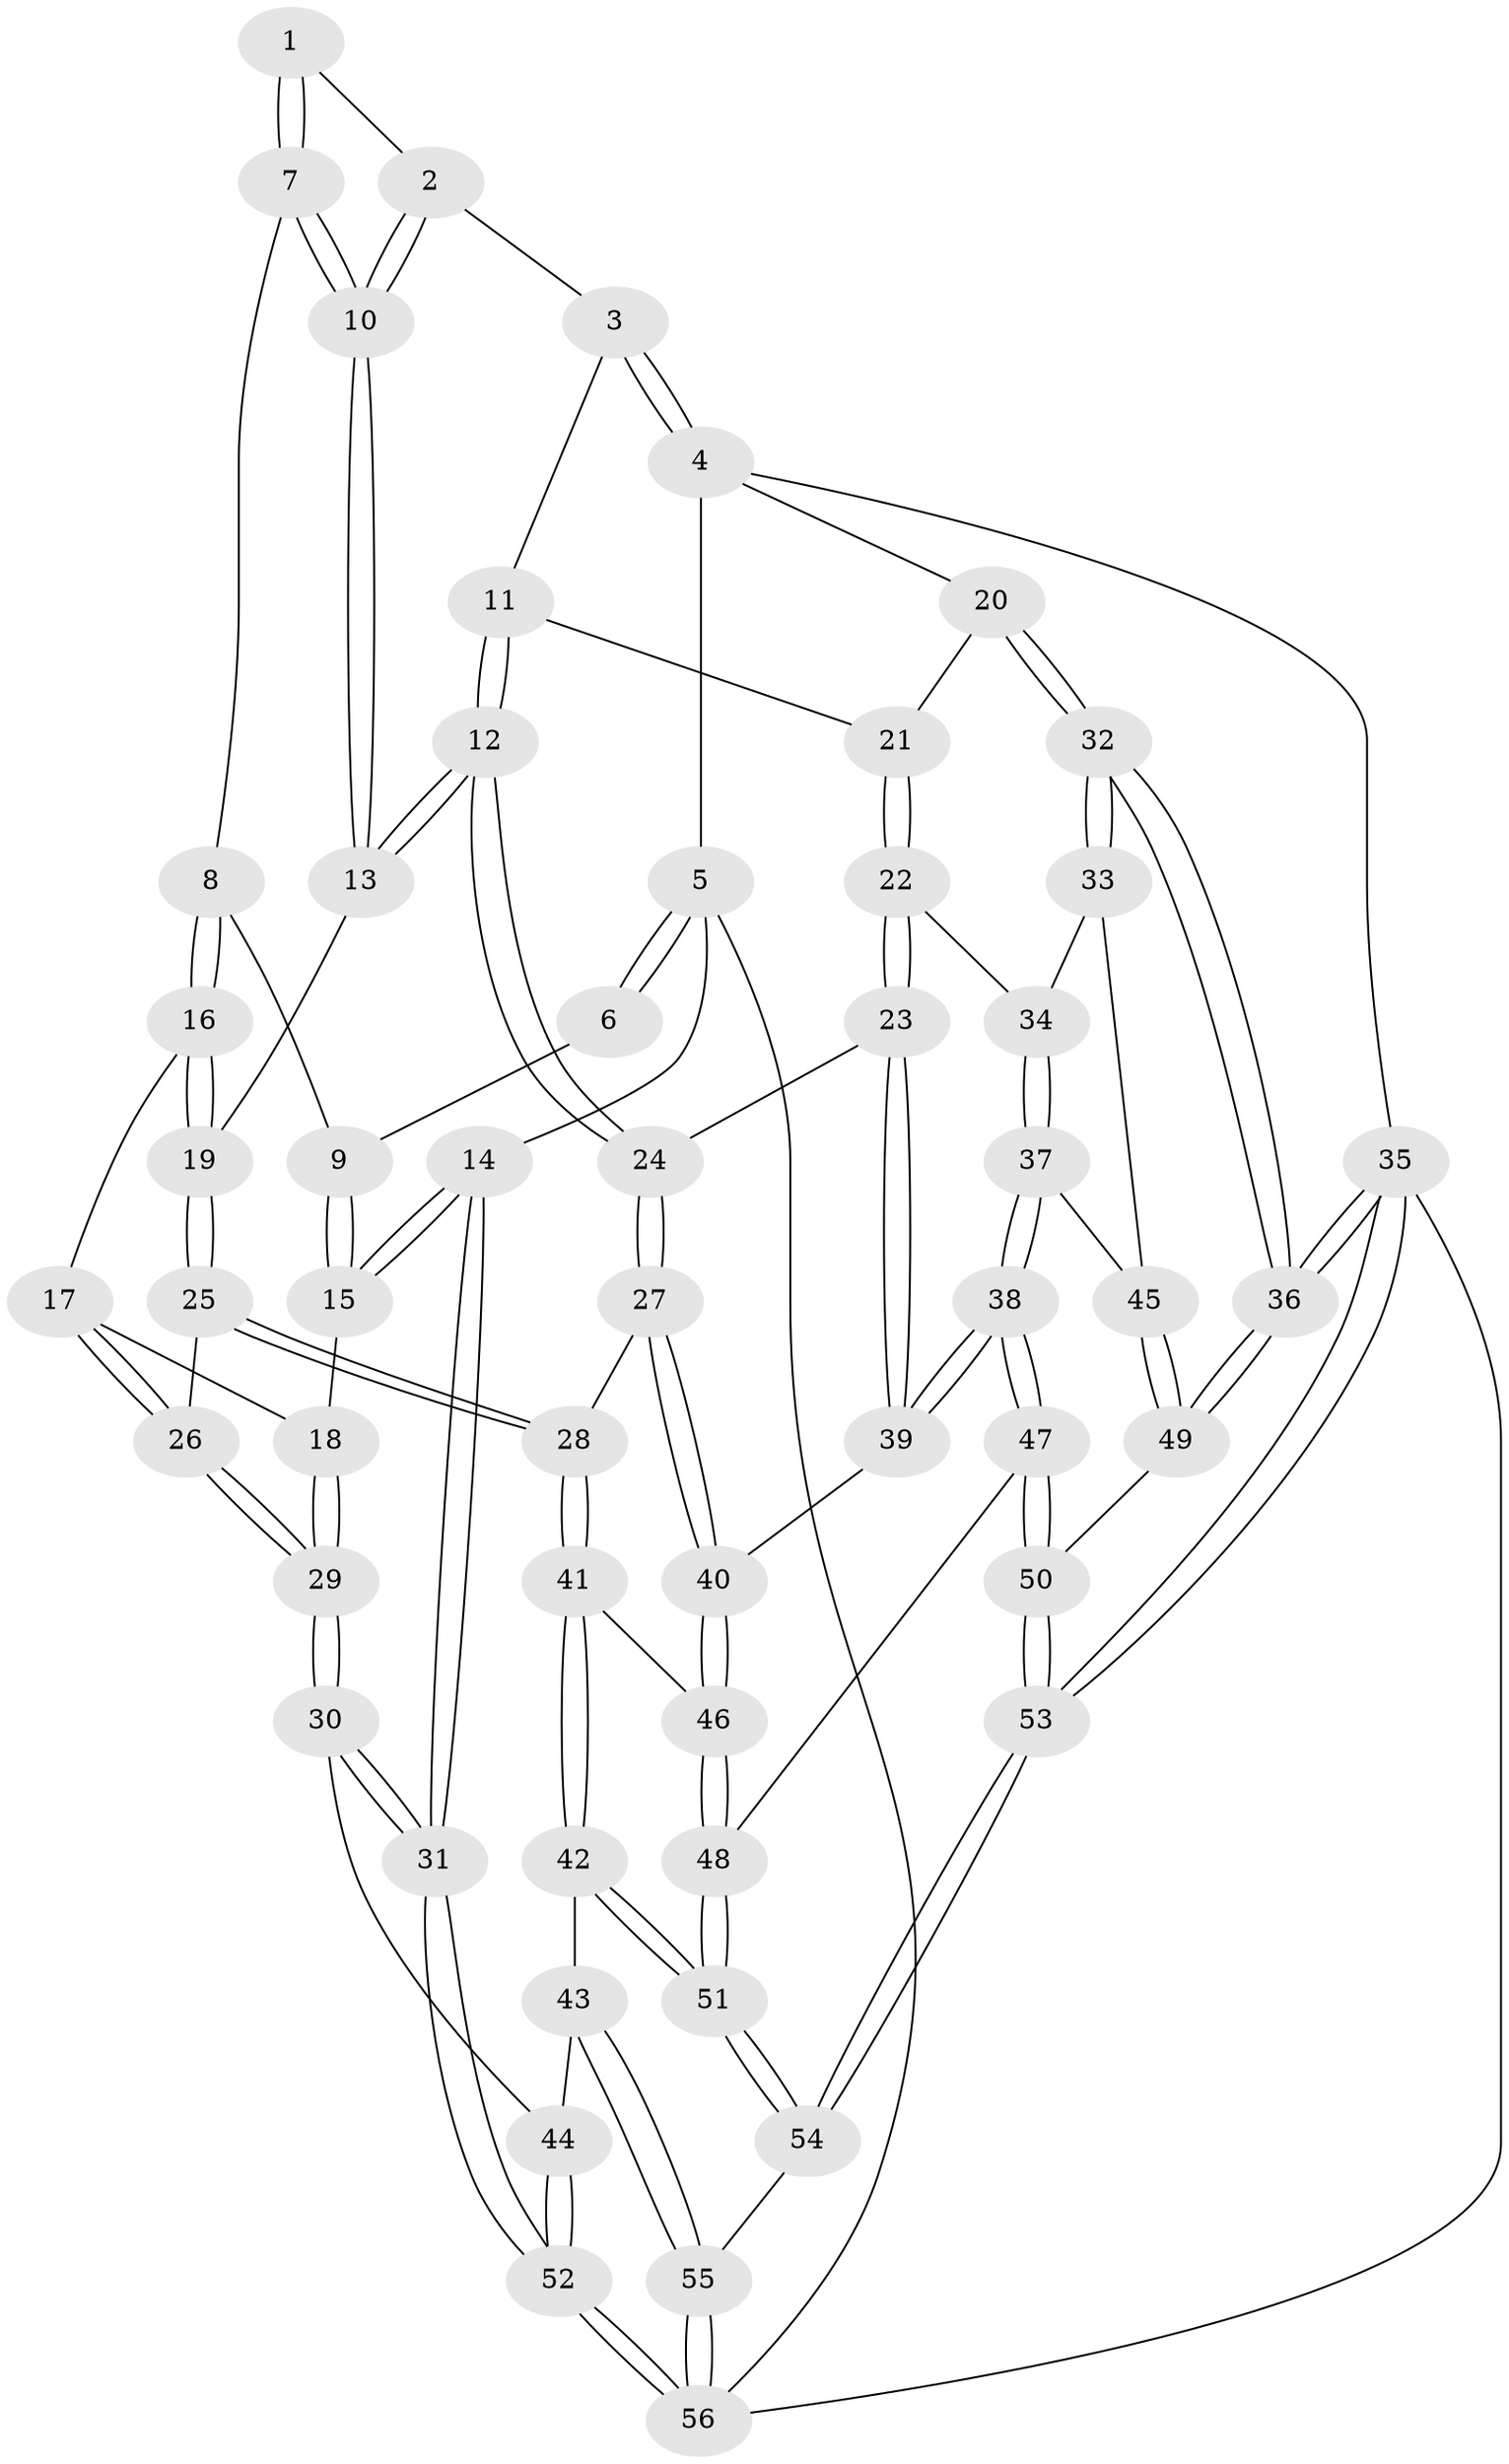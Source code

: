 // Generated by graph-tools (version 1.1) at 2025/38/03/09/25 02:38:48]
// undirected, 56 vertices, 137 edges
graph export_dot {
graph [start="1"]
  node [color=gray90,style=filled];
  1 [pos="+0.34072214202452633+0"];
  2 [pos="+0.546749962859196+0.0007508747891649442"];
  3 [pos="+1+0"];
  4 [pos="+1+0"];
  5 [pos="+0+0"];
  6 [pos="+0.27356718419364223+0"];
  7 [pos="+0.38645138097948345+0.25433009382668775"];
  8 [pos="+0.26091448152500835+0.31314842762365563"];
  9 [pos="+0.21149586085705174+0.28405575555765455"];
  10 [pos="+0.5337221715181136+0.29627387343164147"];
  11 [pos="+0.6879589551956949+0.3065424004878788"];
  12 [pos="+0.6128078439373332+0.377033439138746"];
  13 [pos="+0.5833617070399059+0.36259716762389965"];
  14 [pos="+0+0.24498126258188194"];
  15 [pos="+0+0.3041119853429381"];
  16 [pos="+0.2795236140312056+0.3869820490888124"];
  17 [pos="+0.1824826896422939+0.49088574083773173"];
  18 [pos="+0.06529007103089102+0.46972911588544836"];
  19 [pos="+0.3674756818234859+0.46905449327437126"];
  20 [pos="+1+0.2376482667347064"];
  21 [pos="+0.9661443710633058+0.4004097612172391"];
  22 [pos="+0.7669153064426679+0.5430365188982076"];
  23 [pos="+0.7409048534902996+0.5420453528565896"];
  24 [pos="+0.6344619549982108+0.4267339303086008"];
  25 [pos="+0.35190503917944693+0.6052856963017207"];
  26 [pos="+0.2408595601088804+0.5970932836639214"];
  27 [pos="+0.446417624796982+0.636605248149365"];
  28 [pos="+0.384475122607359+0.6454136686546271"];
  29 [pos="+0.08740325823791696+0.7054968694270859"];
  30 [pos="+0.0568865206500327+0.7635692819003317"];
  31 [pos="+0+0.8963695030959081"];
  32 [pos="+1+0.6302305284550793"];
  33 [pos="+0.929088894702425+0.6677585468484801"];
  34 [pos="+0.8518591807087258+0.6159073793120527"];
  35 [pos="+1+1"];
  36 [pos="+1+1"];
  37 [pos="+0.786647743296518+0.8219386364325697"];
  38 [pos="+0.7662770564035223+0.8294569506654326"];
  39 [pos="+0.7045569532928371+0.6168689549861532"];
  40 [pos="+0.5920327840333104+0.7018952327701956"];
  41 [pos="+0.3695403527997106+0.7320999837573717"];
  42 [pos="+0.32331511197213975+0.8252281497897254"];
  43 [pos="+0.30800334043397437+0.8391858442207336"];
  44 [pos="+0.30403003410402707+0.8385895289424933"];
  45 [pos="+0.8908495308395805+0.7989618144363789"];
  46 [pos="+0.5818761217047791+0.8159576567908966"];
  47 [pos="+0.7628469766126328+0.8344920638608684"];
  48 [pos="+0.5932109901035366+0.8604508493156021"];
  49 [pos="+0.9544132795727653+0.8638368783322615"];
  50 [pos="+0.8043693950730068+0.9809799383475707"];
  51 [pos="+0.5741875622799667+0.897315080941161"];
  52 [pos="+0+1"];
  53 [pos="+0.7873105207877538+1"];
  54 [pos="+0.5582909269293773+1"];
  55 [pos="+0.3637715340372632+1"];
  56 [pos="+0+1"];
  1 -- 2;
  1 -- 7;
  1 -- 7;
  2 -- 3;
  2 -- 10;
  2 -- 10;
  3 -- 4;
  3 -- 4;
  3 -- 11;
  4 -- 5;
  4 -- 20;
  4 -- 35;
  5 -- 6;
  5 -- 6;
  5 -- 14;
  5 -- 56;
  6 -- 9;
  7 -- 8;
  7 -- 10;
  7 -- 10;
  8 -- 9;
  8 -- 16;
  8 -- 16;
  9 -- 15;
  9 -- 15;
  10 -- 13;
  10 -- 13;
  11 -- 12;
  11 -- 12;
  11 -- 21;
  12 -- 13;
  12 -- 13;
  12 -- 24;
  12 -- 24;
  13 -- 19;
  14 -- 15;
  14 -- 15;
  14 -- 31;
  14 -- 31;
  15 -- 18;
  16 -- 17;
  16 -- 19;
  16 -- 19;
  17 -- 18;
  17 -- 26;
  17 -- 26;
  18 -- 29;
  18 -- 29;
  19 -- 25;
  19 -- 25;
  20 -- 21;
  20 -- 32;
  20 -- 32;
  21 -- 22;
  21 -- 22;
  22 -- 23;
  22 -- 23;
  22 -- 34;
  23 -- 24;
  23 -- 39;
  23 -- 39;
  24 -- 27;
  24 -- 27;
  25 -- 26;
  25 -- 28;
  25 -- 28;
  26 -- 29;
  26 -- 29;
  27 -- 28;
  27 -- 40;
  27 -- 40;
  28 -- 41;
  28 -- 41;
  29 -- 30;
  29 -- 30;
  30 -- 31;
  30 -- 31;
  30 -- 44;
  31 -- 52;
  31 -- 52;
  32 -- 33;
  32 -- 33;
  32 -- 36;
  32 -- 36;
  33 -- 34;
  33 -- 45;
  34 -- 37;
  34 -- 37;
  35 -- 36;
  35 -- 36;
  35 -- 53;
  35 -- 53;
  35 -- 56;
  36 -- 49;
  36 -- 49;
  37 -- 38;
  37 -- 38;
  37 -- 45;
  38 -- 39;
  38 -- 39;
  38 -- 47;
  38 -- 47;
  39 -- 40;
  40 -- 46;
  40 -- 46;
  41 -- 42;
  41 -- 42;
  41 -- 46;
  42 -- 43;
  42 -- 51;
  42 -- 51;
  43 -- 44;
  43 -- 55;
  43 -- 55;
  44 -- 52;
  44 -- 52;
  45 -- 49;
  45 -- 49;
  46 -- 48;
  46 -- 48;
  47 -- 48;
  47 -- 50;
  47 -- 50;
  48 -- 51;
  48 -- 51;
  49 -- 50;
  50 -- 53;
  50 -- 53;
  51 -- 54;
  51 -- 54;
  52 -- 56;
  52 -- 56;
  53 -- 54;
  53 -- 54;
  54 -- 55;
  55 -- 56;
  55 -- 56;
}
